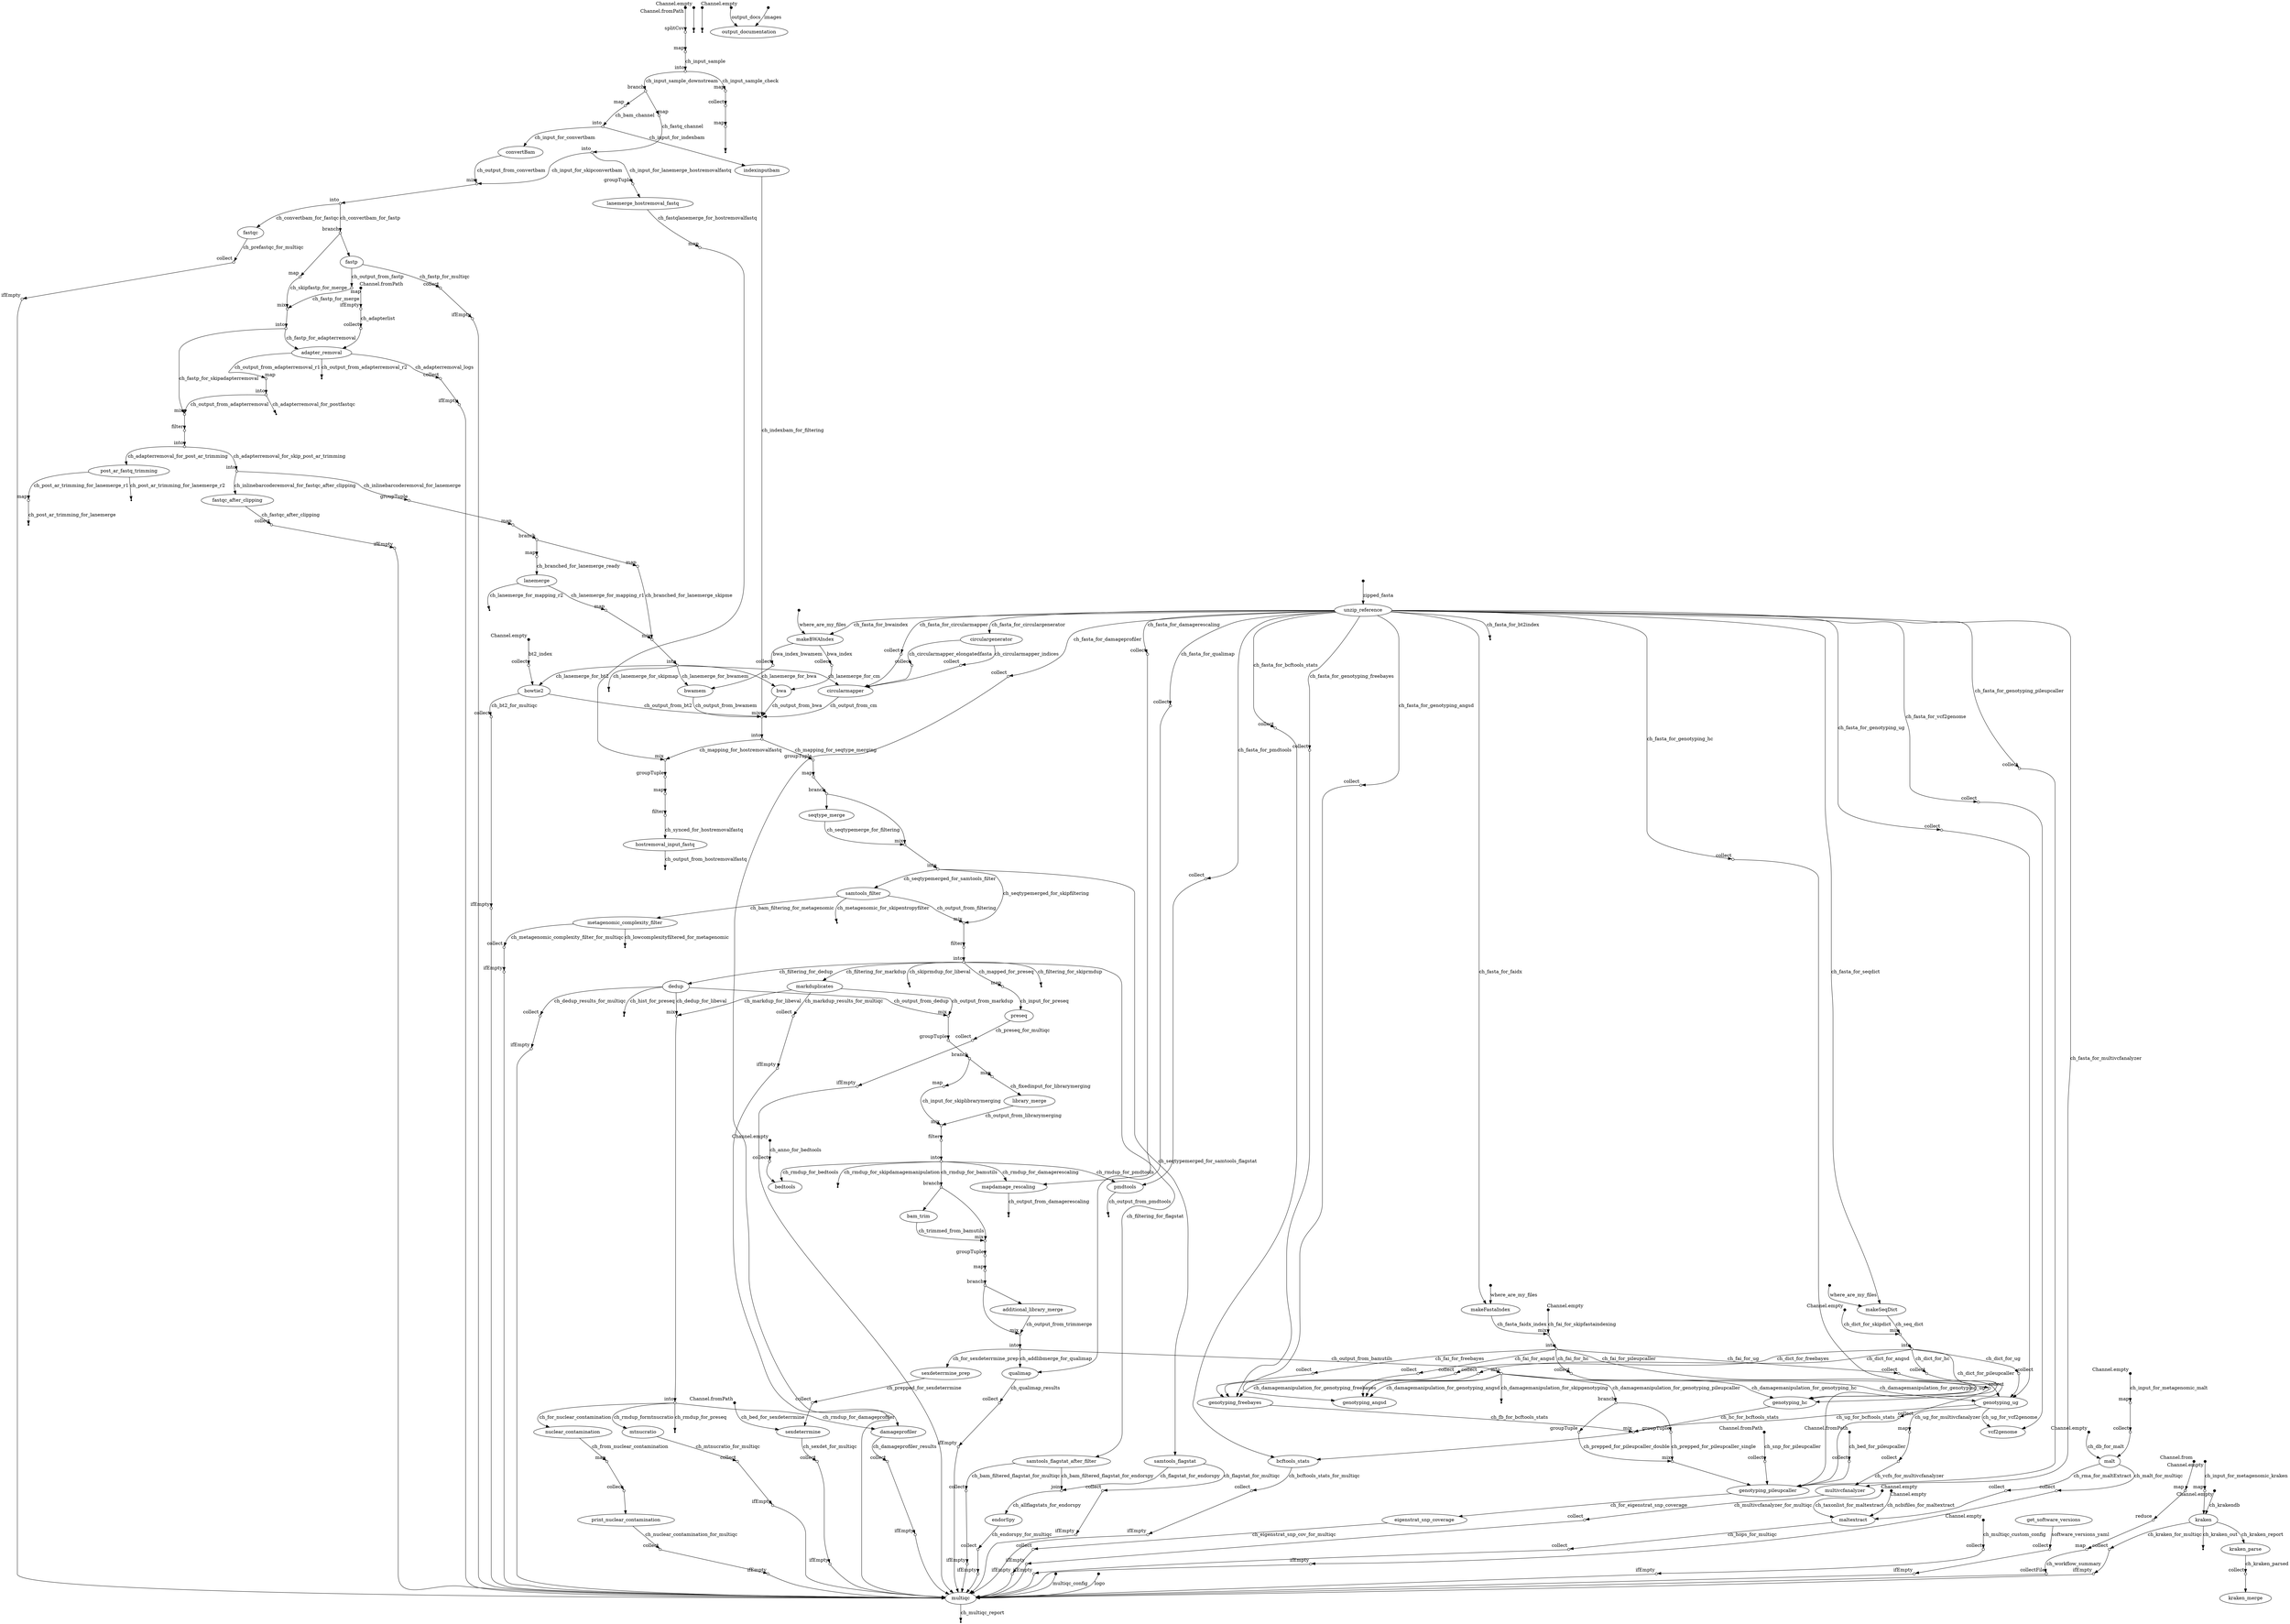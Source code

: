 digraph "pipeline_dag_20211125_200731" {
p0 [shape=point,label="",fixedsize=true,width=0.1,xlabel="Channel.empty"];
p141 [shape=circle,label="",fixedsize=true,width=0.1,xlabel="collect"];
p0 -> p141 [label="ch_anno_for_bedtools"];

p1 [shape=point,label="",fixedsize=true,width=0.1];
p2 [label="unzip_reference"];
p1 -> p2 [label="zipped_fasta"];

p2 [label="unzip_reference"];
p35 [label="makeBWAIndex"];
p2 -> p35 [label="ch_fasta_for_bwaindex"];

p2 [label="unzip_reference"];
p3 [shape=point];
p2 -> p3 [label="ch_fasta_for_bt2index"];

p2 [label="unzip_reference"];
p39 [label="makeFastaIndex"];
p2 -> p39 [label="ch_fasta_for_faidx"];

p2 [label="unzip_reference"];
p44 [label="makeSeqDict"];
p2 -> p44 [label="ch_fasta_for_seqdict"];

p2 [label="unzip_reference"];
p90 [label="circulargenerator"];
p2 -> p90 [label="ch_fasta_for_circulargenerator"];

p2 [label="unzip_reference"];
p92 [shape=circle,label="",fixedsize=true,width=0.1,xlabel="collect"];
p2 -> p92 [label="ch_fasta_for_circularmapper"];

p2 [label="unzip_reference"];
p143 [shape=circle,label="",fixedsize=true,width=0.1,xlabel="collect"];
p2 -> p143 [label="ch_fasta_for_damageprofiler"];

p2 [label="unzip_reference"];
p160 [shape=circle,label="",fixedsize=true,width=0.1,xlabel="collect"];
p2 -> p160 [label="ch_fasta_for_qualimap"];

p2 [label="unzip_reference"];
p148 [shape=circle,label="",fixedsize=true,width=0.1,xlabel="collect"];
p2 -> p148 [label="ch_fasta_for_pmdtools"];

p2 [label="unzip_reference"];
p164 [shape=circle,label="",fixedsize=true,width=0.1,xlabel="collect"];
p2 -> p164 [label="ch_fasta_for_genotyping_ug"];

p2 [label="unzip_reference"];
p168 [shape=circle,label="",fixedsize=true,width=0.1,xlabel="collect"];
p2 -> p168 [label="ch_fasta_for_genotyping_hc"];

p2 [label="unzip_reference"];
p172 [shape=circle,label="",fixedsize=true,width=0.1,xlabel="collect"];
p2 -> p172 [label="ch_fasta_for_genotyping_freebayes"];

p2 [label="unzip_reference"];
p180 [shape=circle,label="",fixedsize=true,width=0.1,xlabel="collect"];
p2 -> p180 [label="ch_fasta_for_genotyping_pileupcaller"];

p2 [label="unzip_reference"];
p194 [shape=circle,label="",fixedsize=true,width=0.1,xlabel="collect"];
p2 -> p194 [label="ch_fasta_for_vcf2genome"];

p2 [label="unzip_reference"];
p198 [label="multivcfanalyzer"];
p2 -> p198 [label="ch_fasta_for_multivcfanalyzer"];

p2 [label="unzip_reference"];
p187 [shape=circle,label="",fixedsize=true,width=0.1,xlabel="collect"];
p2 -> p187 [label="ch_fasta_for_genotyping_angsd"];

p2 [label="unzip_reference"];
p145 [shape=circle,label="",fixedsize=true,width=0.1,xlabel="collect"];
p2 -> p145 [label="ch_fasta_for_damagerescaling"];

p2 [label="unzip_reference"];
p192 [shape=circle,label="",fixedsize=true,width=0.1,xlabel="collect"];
p2 -> p192 [label="ch_fasta_for_bcftools_stats"];

p4 [shape=point,label="",fixedsize=true,width=0.1,xlabel="Channel.fromPath"];
p5 [shape=circle,label="",fixedsize=true,width=0.1,xlabel="ifEmpty"];
p4 -> p5;

p5 [shape=circle,label="",fixedsize=true,width=0.1,xlabel="ifEmpty"];
p58 [shape=circle,label="",fixedsize=true,width=0.1,xlabel="collect"];
p5 -> p58 [label="ch_adapterlist"];

p6 [shape=point,label="",fixedsize=true,width=0.1,xlabel="Channel.fromPath"];
p202 [label="sexdeterrmine"];
p6 -> p202 [label="ch_bed_for_sexdeterrmine"];

p7 [shape=point,label="",fixedsize=true,width=0.1,xlabel="Channel.fromPath"];
p183 [shape=circle,label="",fixedsize=true,width=0.1,xlabel="collect"];
p7 -> p183 [label="ch_bed_for_pileupcaller"];

p8 [shape=point,label="",fixedsize=true,width=0.1,xlabel="Channel.fromPath"];
p184 [shape=circle,label="",fixedsize=true,width=0.1,xlabel="collect"];
p8 -> p184 [label="ch_snp_for_pileupcaller"];

p9 [shape=point,label="",fixedsize=true,width=0.1,xlabel="Channel.empty"];
p213 [label="malt"];
p9 -> p213 [label="ch_db_for_malt"];

p10 [shape=point,label="",fixedsize=true,width=0.1,xlabel="Channel.empty"];
p215 [label="maltextract"];
p10 -> p215 [label="ch_taxonlist_for_maltextract"];

p11 [shape=point,label="",fixedsize=true,width=0.1,xlabel="Channel.empty"];
p215 [label="maltextract"];
p11 -> p215 [label="ch_ncbifiles_for_maltextract"];

p12 [shape=point,label="",fixedsize=true,width=0.1,xlabel="Channel.empty"];
p227 [shape=circle,label="",fixedsize=true,width=0.1,xlabel="collect"];
p12 -> p227 [label="ch_multiqc_custom_config"];

p13 [shape=point,label="",fixedsize=true,width=0.1,xlabel="Channel.empty"];
p14 [shape=point];
p13 -> p14;

p15 [shape=point,label="",fixedsize=true,width=0.1,xlabel="Channel.fromPath"];
p16 [shape=circle,label="",fixedsize=true,width=0.1,xlabel="splitCsv"];
p15 -> p16;

p16 [shape=circle,label="",fixedsize=true,width=0.1,xlabel="splitCsv"];
p17 [shape=circle,label="",fixedsize=true,width=0.1,xlabel="map"];
p16 -> p17;

p17 [shape=circle,label="",fixedsize=true,width=0.1,xlabel="map"];
p18 [shape=circle,label="",fixedsize=true,width=0.1,xlabel="into"];
p17 -> p18 [label="ch_input_sample"];

p18 [shape=circle,label="",fixedsize=true,width=0.1,xlabel="into"];
p23 [shape=circle,label="",fixedsize=true,width=0.1,xlabel="branch"];
p18 -> p23 [label="ch_input_sample_downstream"];

p18 [shape=circle,label="",fixedsize=true,width=0.1,xlabel="into"];
p19 [shape=circle,label="",fixedsize=true,width=0.1,xlabel="map"];
p18 -> p19 [label="ch_input_sample_check"];

p19 [shape=circle,label="",fixedsize=true,width=0.1,xlabel="map"];
p20 [shape=circle,label="",fixedsize=true,width=0.1,xlabel="collect"];
p19 -> p20;

p20 [shape=circle,label="",fixedsize=true,width=0.1,xlabel="collect"];
p21 [shape=circle,label="",fixedsize=true,width=0.1,xlabel="map"];
p20 -> p21;

p21 [shape=circle,label="",fixedsize=true,width=0.1,xlabel="map"];
p22 [shape=point];
p21 -> p22;

p23 [shape=circle,label="",fixedsize=true,width=0.1,xlabel="branch"];
p25 [shape=circle,label="",fixedsize=true,width=0.1,xlabel="map"];
p23 -> p25;

p23 [shape=circle,label="",fixedsize=true,width=0.1,xlabel="branch"];
p24 [shape=circle,label="",fixedsize=true,width=0.1,xlabel="map"];
p23 -> p24;

p24 [shape=circle,label="",fixedsize=true,width=0.1,xlabel="map"];
p29 [shape=circle,label="",fixedsize=true,width=0.1,xlabel="into"];
p24 -> p29 [label="ch_fastq_channel"];

p25 [shape=circle,label="",fixedsize=true,width=0.1,xlabel="map"];
p28 [shape=circle,label="",fixedsize=true,width=0.1,xlabel="into"];
p25 -> p28 [label="ch_bam_channel"];

p26 [shape=point,label="",fixedsize=true,width=0.1,xlabel="Channel.empty"];
p27 [shape=point];
p26 -> p27;

p28 [shape=circle,label="",fixedsize=true,width=0.1,xlabel="into"];
p47 [label="convertBam"];
p28 -> p47 [label="ch_input_for_convertbam"];

p28 [shape=circle,label="",fixedsize=true,width=0.1,xlabel="into"];
p48 [label="indexinputbam"];
p28 -> p48 [label="ch_input_for_indexbam"];

p29 [shape=circle,label="",fixedsize=true,width=0.1,xlabel="into"];
p49 [shape=circle,label="",fixedsize=true,width=0.1,xlabel="mix"];
p29 -> p49 [label="ch_input_for_skipconvertbam"];

p29 [shape=circle,label="",fixedsize=true,width=0.1,xlabel="into"];
p83 [shape=circle,label="",fixedsize=true,width=0.1,xlabel="groupTuple"];
p29 -> p83 [label="ch_input_for_lanemerge_hostremovalfastq"];

p30 [shape=point,label="",fixedsize=true,width=0.1,xlabel="Channel.from"];
p31 [shape=circle,label="",fixedsize=true,width=0.1,xlabel="map"];
p30 -> p31;

p31 [shape=circle,label="",fixedsize=true,width=0.1,xlabel="map"];
p32 [shape=circle,label="",fixedsize=true,width=0.1,xlabel="reduce"];
p31 -> p32;

p32 [shape=circle,label="",fixedsize=true,width=0.1,xlabel="reduce"];
p33 [shape=circle,label="",fixedsize=true,width=0.1,xlabel="map"];
p32 -> p33;

p33 [shape=circle,label="",fixedsize=true,width=0.1,xlabel="map"];
p277 [shape=circle,label="",fixedsize=true,width=0.1,xlabel="collectFile"];
p33 -> p277 [label="ch_workflow_summary"];

p34 [shape=point,label="",fixedsize=true,width=0.1];
p35 [label="makeBWAIndex"];
p34 -> p35 [label="where_are_my_files"];

p35 [label="makeBWAIndex"];
p86 [shape=circle,label="",fixedsize=true,width=0.1,xlabel="collect"];
p35 -> p86 [label="bwa_index"];

p35 [label="makeBWAIndex"];
p88 [shape=circle,label="",fixedsize=true,width=0.1,xlabel="collect"];
p35 -> p88 [label="bwa_index_bwamem"];

p36 [shape=point,label="",fixedsize=true,width=0.1,xlabel="Channel.empty"];
p95 [shape=circle,label="",fixedsize=true,width=0.1,xlabel="collect"];
p36 -> p95 [label="bt2_index"];

p37 [shape=point,label="",fixedsize=true,width=0.1,xlabel="Channel.empty"];
p40 [shape=circle,label="",fixedsize=true,width=0.1,xlabel="mix"];
p37 -> p40 [label="ch_fai_for_skipfastaindexing"];

p38 [shape=point,label="",fixedsize=true,width=0.1];
p39 [label="makeFastaIndex"];
p38 -> p39 [label="where_are_my_files"];

p39 [label="makeFastaIndex"];
p40 [shape=circle,label="",fixedsize=true,width=0.1,xlabel="mix"];
p39 -> p40 [label="ch_fasta_faidx_index"];

p40 [shape=circle,label="",fixedsize=true,width=0.1,xlabel="mix"];
p41 [shape=circle,label="",fixedsize=true,width=0.1,xlabel="into"];
p40 -> p41;

p41 [shape=circle,label="",fixedsize=true,width=0.1,xlabel="into"];
p181 [shape=circle,label="",fixedsize=true,width=0.1,xlabel="collect"];
p41 -> p181 [label="ch_fai_for_pileupcaller"];

p41 [shape=circle,label="",fixedsize=true,width=0.1,xlabel="into"];
p173 [shape=circle,label="",fixedsize=true,width=0.1,xlabel="collect"];
p41 -> p173 [label="ch_fai_for_freebayes"];

p41 [shape=circle,label="",fixedsize=true,width=0.1,xlabel="into"];
p165 [shape=circle,label="",fixedsize=true,width=0.1,xlabel="collect"];
p41 -> p165 [label="ch_fai_for_ug"];

p41 [shape=circle,label="",fixedsize=true,width=0.1,xlabel="into"];
p188 [shape=circle,label="",fixedsize=true,width=0.1,xlabel="collect"];
p41 -> p188 [label="ch_fai_for_angsd"];

p41 [shape=circle,label="",fixedsize=true,width=0.1,xlabel="into"];
p169 [shape=circle,label="",fixedsize=true,width=0.1,xlabel="collect"];
p41 -> p169 [label="ch_fai_for_hc"];

p42 [shape=point,label="",fixedsize=true,width=0.1,xlabel="Channel.empty"];
p45 [shape=circle,label="",fixedsize=true,width=0.1,xlabel="mix"];
p42 -> p45 [label="ch_dict_for_skipdict"];

p43 [shape=point,label="",fixedsize=true,width=0.1];
p44 [label="makeSeqDict"];
p43 -> p44 [label="where_are_my_files"];

p44 [label="makeSeqDict"];
p45 [shape=circle,label="",fixedsize=true,width=0.1,xlabel="mix"];
p44 -> p45 [label="ch_seq_dict"];

p45 [shape=circle,label="",fixedsize=true,width=0.1,xlabel="mix"];
p46 [shape=circle,label="",fixedsize=true,width=0.1,xlabel="into"];
p45 -> p46;

p46 [shape=circle,label="",fixedsize=true,width=0.1,xlabel="into"];
p170 [shape=circle,label="",fixedsize=true,width=0.1,xlabel="collect"];
p46 -> p170 [label="ch_dict_for_hc"];

p46 [shape=circle,label="",fixedsize=true,width=0.1,xlabel="into"];
p174 [shape=circle,label="",fixedsize=true,width=0.1,xlabel="collect"];
p46 -> p174 [label="ch_dict_for_freebayes"];

p46 [shape=circle,label="",fixedsize=true,width=0.1,xlabel="into"];
p189 [shape=circle,label="",fixedsize=true,width=0.1,xlabel="collect"];
p46 -> p189 [label="ch_dict_for_angsd"];

p46 [shape=circle,label="",fixedsize=true,width=0.1,xlabel="into"];
p182 [shape=circle,label="",fixedsize=true,width=0.1,xlabel="collect"];
p46 -> p182 [label="ch_dict_for_pileupcaller"];

p46 [shape=circle,label="",fixedsize=true,width=0.1,xlabel="into"];
p166 [shape=circle,label="",fixedsize=true,width=0.1,xlabel="collect"];
p46 -> p166 [label="ch_dict_for_ug"];

p47 [label="convertBam"];
p49 [shape=circle,label="",fixedsize=true,width=0.1,xlabel="mix"];
p47 -> p49 [label="ch_output_from_convertbam"];

p48 [label="indexinputbam"];
p97 [shape=circle,label="",fixedsize=true,width=0.1,xlabel="mix"];
p48 -> p97 [label="ch_indexbam_for_filtering"];

p49 [shape=circle,label="",fixedsize=true,width=0.1,xlabel="mix"];
p50 [shape=circle,label="",fixedsize=true,width=0.1,xlabel="into"];
p49 -> p50;

p50 [shape=circle,label="",fixedsize=true,width=0.1,xlabel="into"];
p51 [label="fastqc"];
p50 -> p51 [label="ch_convertbam_for_fastqc"];

p50 [shape=circle,label="",fixedsize=true,width=0.1,xlabel="into"];
p52 [shape=circle,label="",fixedsize=true,width=0.1,xlabel="branch"];
p50 -> p52 [label="ch_convertbam_for_fastp"];

p51 [label="fastqc"];
p231 [shape=circle,label="",fixedsize=true,width=0.1,xlabel="collect"];
p51 -> p231 [label="ch_prefastqc_for_multiqc"];

p52 [shape=circle,label="",fixedsize=true,width=0.1,xlabel="branch"];
p53 [label="fastp"];
p52 -> p53;

p52 [shape=circle,label="",fixedsize=true,width=0.1,xlabel="branch"];
p54 [shape=circle,label="",fixedsize=true,width=0.1,xlabel="map"];
p52 -> p54;

p53 [label="fastp"];
p55 [shape=circle,label="",fixedsize=true,width=0.1,xlabel="map"];
p53 -> p55 [label="ch_output_from_fastp"];

p53 [label="fastp"];
p253 [shape=circle,label="",fixedsize=true,width=0.1,xlabel="collect"];
p53 -> p253 [label="ch_fastp_for_multiqc"];

p54 [shape=circle,label="",fixedsize=true,width=0.1,xlabel="map"];
p56 [shape=circle,label="",fixedsize=true,width=0.1,xlabel="mix"];
p54 -> p56 [label="ch_skipfastp_for_merge"];

p55 [shape=circle,label="",fixedsize=true,width=0.1,xlabel="map"];
p56 [shape=circle,label="",fixedsize=true,width=0.1,xlabel="mix"];
p55 -> p56 [label="ch_fastp_for_merge"];

p56 [shape=circle,label="",fixedsize=true,width=0.1,xlabel="mix"];
p57 [shape=circle,label="",fixedsize=true,width=0.1,xlabel="into"];
p56 -> p57;

p57 [shape=circle,label="",fixedsize=true,width=0.1,xlabel="into"];
p59 [label="adapter_removal"];
p57 -> p59 [label="ch_fastp_for_adapterremoval"];

p57 [shape=circle,label="",fixedsize=true,width=0.1,xlabel="into"];
p64 [shape=circle,label="",fixedsize=true,width=0.1,xlabel="mix"];
p57 -> p64 [label="ch_fastp_for_skipadapterremoval"];

p58 [shape=circle,label="",fixedsize=true,width=0.1,xlabel="collect"];
p59 [label="adapter_removal"];
p58 -> p59;

p59 [label="adapter_removal"];
p61 [shape=circle,label="",fixedsize=true,width=0.1,xlabel="map"];
p59 -> p61 [label="ch_output_from_adapterremoval_r1"];

p59 [label="adapter_removal"];
p60 [shape=point];
p59 -> p60 [label="ch_output_from_adapterremoval_r2"];

p59 [label="adapter_removal"];
p235 [shape=circle,label="",fixedsize=true,width=0.1,xlabel="collect"];
p59 -> p235 [label="ch_adapterremoval_logs"];

p61 [shape=circle,label="",fixedsize=true,width=0.1,xlabel="map"];
p62 [shape=circle,label="",fixedsize=true,width=0.1,xlabel="into"];
p61 -> p62;

p62 [shape=circle,label="",fixedsize=true,width=0.1,xlabel="into"];
p63 [shape=point];
p62 -> p63 [label="ch_adapterremoval_for_postfastqc"];

p62 [shape=circle,label="",fixedsize=true,width=0.1,xlabel="into"];
p64 [shape=circle,label="",fixedsize=true,width=0.1,xlabel="mix"];
p62 -> p64 [label="ch_output_from_adapterremoval"];

p64 [shape=circle,label="",fixedsize=true,width=0.1,xlabel="mix"];
p65 [shape=circle,label="",fixedsize=true,width=0.1,xlabel="filter"];
p64 -> p65;

p65 [shape=circle,label="",fixedsize=true,width=0.1,xlabel="filter"];
p66 [shape=circle,label="",fixedsize=true,width=0.1,xlabel="into"];
p65 -> p66;

p66 [shape=circle,label="",fixedsize=true,width=0.1,xlabel="into"];
p71 [shape=circle,label="",fixedsize=true,width=0.1,xlabel="into"];
p66 -> p71 [label="ch_adapterremoval_for_skip_post_ar_trimming"];

p66 [shape=circle,label="",fixedsize=true,width=0.1,xlabel="into"];
p67 [label="post_ar_fastq_trimming"];
p66 -> p67 [label="ch_adapterremoval_for_post_ar_trimming"];

p67 [label="post_ar_fastq_trimming"];
p69 [shape=circle,label="",fixedsize=true,width=0.1,xlabel="map"];
p67 -> p69 [label="ch_post_ar_trimming_for_lanemerge_r1"];

p67 [label="post_ar_fastq_trimming"];
p68 [shape=point];
p67 -> p68 [label="ch_post_ar_trimming_for_lanemerge_r2"];

p69 [shape=circle,label="",fixedsize=true,width=0.1,xlabel="map"];
p70 [shape=point];
p69 -> p70 [label="ch_post_ar_trimming_for_lanemerge"];

p71 [shape=circle,label="",fixedsize=true,width=0.1,xlabel="into"];
p72 [shape=circle,label="",fixedsize=true,width=0.1,xlabel="groupTuple"];
p71 -> p72 [label="ch_inlinebarcoderemoval_for_lanemerge"];

p71 [shape=circle,label="",fixedsize=true,width=0.1,xlabel="into"];
p85 [label="fastqc_after_clipping"];
p71 -> p85 [label="ch_inlinebarcoderemoval_for_fastqc_after_clipping"];

p72 [shape=circle,label="",fixedsize=true,width=0.1,xlabel="groupTuple"];
p73 [shape=circle,label="",fixedsize=true,width=0.1,xlabel="map"];
p72 -> p73;

p73 [shape=circle,label="",fixedsize=true,width=0.1,xlabel="map"];
p74 [shape=circle,label="",fixedsize=true,width=0.1,xlabel="branch"];
p73 -> p74;

p74 [shape=circle,label="",fixedsize=true,width=0.1,xlabel="branch"];
p76 [shape=circle,label="",fixedsize=true,width=0.1,xlabel="map"];
p74 -> p76;

p74 [shape=circle,label="",fixedsize=true,width=0.1,xlabel="branch"];
p75 [shape=circle,label="",fixedsize=true,width=0.1,xlabel="map"];
p74 -> p75;

p75 [shape=circle,label="",fixedsize=true,width=0.1,xlabel="map"];
p80 [shape=circle,label="",fixedsize=true,width=0.1,xlabel="mix"];
p75 -> p80 [label="ch_branched_for_lanemerge_skipme"];

p76 [shape=circle,label="",fixedsize=true,width=0.1,xlabel="map"];
p77 [label="lanemerge"];
p76 -> p77 [label="ch_branched_for_lanemerge_ready"];

p77 [label="lanemerge"];
p79 [shape=circle,label="",fixedsize=true,width=0.1,xlabel="map"];
p77 -> p79 [label="ch_lanemerge_for_mapping_r1"];

p77 [label="lanemerge"];
p78 [shape=point];
p77 -> p78 [label="ch_lanemerge_for_mapping_r2"];

p79 [shape=circle,label="",fixedsize=true,width=0.1,xlabel="map"];
p80 [shape=circle,label="",fixedsize=true,width=0.1,xlabel="mix"];
p79 -> p80;

p80 [shape=circle,label="",fixedsize=true,width=0.1,xlabel="mix"];
p81 [shape=circle,label="",fixedsize=true,width=0.1,xlabel="into"];
p80 -> p81;

p81 [shape=circle,label="",fixedsize=true,width=0.1,xlabel="into"];
p82 [shape=point];
p81 -> p82 [label="ch_lanemerge_for_skipmap"];

p81 [shape=circle,label="",fixedsize=true,width=0.1,xlabel="into"];
p87 [label="bwa"];
p81 -> p87 [label="ch_lanemerge_for_bwa"];

p81 [shape=circle,label="",fixedsize=true,width=0.1,xlabel="into"];
p94 [label="circularmapper"];
p81 -> p94 [label="ch_lanemerge_for_cm"];

p81 [shape=circle,label="",fixedsize=true,width=0.1,xlabel="into"];
p96 [label="bowtie2"];
p81 -> p96 [label="ch_lanemerge_for_bt2"];

p81 [shape=circle,label="",fixedsize=true,width=0.1,xlabel="into"];
p89 [label="bwamem"];
p81 -> p89 [label="ch_lanemerge_for_bwamem"];

p83 [shape=circle,label="",fixedsize=true,width=0.1,xlabel="groupTuple"];
p84 [label="lanemerge_hostremoval_fastq"];
p83 -> p84;

p84 [label="lanemerge_hostremoval_fastq"];
p99 [shape=circle,label="",fixedsize=true,width=0.1,xlabel="map"];
p84 -> p99 [label="ch_fastqlanemerge_for_hostremovalfastq"];

p85 [label="fastqc_after_clipping"];
p233 [shape=circle,label="",fixedsize=true,width=0.1,xlabel="collect"];
p85 -> p233 [label="ch_fastqc_after_clipping"];

p86 [shape=circle,label="",fixedsize=true,width=0.1,xlabel="collect"];
p87 [label="bwa"];
p86 -> p87;

p87 [label="bwa"];
p97 [shape=circle,label="",fixedsize=true,width=0.1,xlabel="mix"];
p87 -> p97 [label="ch_output_from_bwa"];

p88 [shape=circle,label="",fixedsize=true,width=0.1,xlabel="collect"];
p89 [label="bwamem"];
p88 -> p89;

p89 [label="bwamem"];
p97 [shape=circle,label="",fixedsize=true,width=0.1,xlabel="mix"];
p89 -> p97 [label="ch_output_from_bwamem"];

p90 [label="circulargenerator"];
p91 [shape=circle,label="",fixedsize=true,width=0.1,xlabel="collect"];
p90 -> p91 [label="ch_circularmapper_indices"];

p90 [label="circulargenerator"];
p93 [shape=circle,label="",fixedsize=true,width=0.1,xlabel="collect"];
p90 -> p93 [label="ch_circularmapper_elongatedfasta"];

p91 [shape=circle,label="",fixedsize=true,width=0.1,xlabel="collect"];
p94 [label="circularmapper"];
p91 -> p94;

p92 [shape=circle,label="",fixedsize=true,width=0.1,xlabel="collect"];
p94 [label="circularmapper"];
p92 -> p94;

p93 [shape=circle,label="",fixedsize=true,width=0.1,xlabel="collect"];
p94 [label="circularmapper"];
p93 -> p94;

p94 [label="circularmapper"];
p97 [shape=circle,label="",fixedsize=true,width=0.1,xlabel="mix"];
p94 -> p97 [label="ch_output_from_cm"];

p95 [shape=circle,label="",fixedsize=true,width=0.1,xlabel="collect"];
p96 [label="bowtie2"];
p95 -> p96;

p96 [label="bowtie2"];
p97 [shape=circle,label="",fixedsize=true,width=0.1,xlabel="mix"];
p96 -> p97 [label="ch_output_from_bt2"];

p96 [label="bowtie2"];
p237 [shape=circle,label="",fixedsize=true,width=0.1,xlabel="collect"];
p96 -> p237 [label="ch_bt2_for_multiqc"];

p97 [shape=circle,label="",fixedsize=true,width=0.1,xlabel="mix"];
p98 [shape=circle,label="",fixedsize=true,width=0.1,xlabel="into"];
p97 -> p98;

p98 [shape=circle,label="",fixedsize=true,width=0.1,xlabel="into"];
p100 [shape=circle,label="",fixedsize=true,width=0.1,xlabel="mix"];
p98 -> p100 [label="ch_mapping_for_hostremovalfastq"];

p98 [shape=circle,label="",fixedsize=true,width=0.1,xlabel="into"];
p106 [shape=circle,label="",fixedsize=true,width=0.1,xlabel="groupTuple"];
p98 -> p106 [label="ch_mapping_for_seqtype_merging"];

p99 [shape=circle,label="",fixedsize=true,width=0.1,xlabel="map"];
p100 [shape=circle,label="",fixedsize=true,width=0.1,xlabel="mix"];
p99 -> p100;

p100 [shape=circle,label="",fixedsize=true,width=0.1,xlabel="mix"];
p101 [shape=circle,label="",fixedsize=true,width=0.1,xlabel="groupTuple"];
p100 -> p101;

p101 [shape=circle,label="",fixedsize=true,width=0.1,xlabel="groupTuple"];
p102 [shape=circle,label="",fixedsize=true,width=0.1,xlabel="map"];
p101 -> p102;

p102 [shape=circle,label="",fixedsize=true,width=0.1,xlabel="map"];
p103 [shape=circle,label="",fixedsize=true,width=0.1,xlabel="filter"];
p102 -> p103;

p103 [shape=circle,label="",fixedsize=true,width=0.1,xlabel="filter"];
p104 [label="hostremoval_input_fastq"];
p103 -> p104 [label="ch_synced_for_hostremovalfastq"];

p104 [label="hostremoval_input_fastq"];
p105 [shape=point];
p104 -> p105 [label="ch_output_from_hostremovalfastq"];

p106 [shape=circle,label="",fixedsize=true,width=0.1,xlabel="groupTuple"];
p107 [shape=circle,label="",fixedsize=true,width=0.1,xlabel="map"];
p106 -> p107;

p107 [shape=circle,label="",fixedsize=true,width=0.1,xlabel="map"];
p108 [shape=circle,label="",fixedsize=true,width=0.1,xlabel="branch"];
p107 -> p108;

p108 [shape=circle,label="",fixedsize=true,width=0.1,xlabel="branch"];
p110 [shape=circle,label="",fixedsize=true,width=0.1,xlabel="mix"];
p108 -> p110;

p108 [shape=circle,label="",fixedsize=true,width=0.1,xlabel="branch"];
p109 [label="seqtype_merge"];
p108 -> p109;

p109 [label="seqtype_merge"];
p110 [shape=circle,label="",fixedsize=true,width=0.1,xlabel="mix"];
p109 -> p110 [label="ch_seqtypemerge_for_filtering"];

p110 [shape=circle,label="",fixedsize=true,width=0.1,xlabel="mix"];
p111 [shape=circle,label="",fixedsize=true,width=0.1,xlabel="into"];
p110 -> p111;

p111 [shape=circle,label="",fixedsize=true,width=0.1,xlabel="into"];
p113 [label="samtools_filter"];
p111 -> p113 [label="ch_seqtypemerged_for_samtools_filter"];

p111 [shape=circle,label="",fixedsize=true,width=0.1,xlabel="into"];
p115 [shape=circle,label="",fixedsize=true,width=0.1,xlabel="mix"];
p111 -> p115 [label="ch_seqtypemerged_for_skipfiltering"];

p111 [shape=circle,label="",fixedsize=true,width=0.1,xlabel="into"];
p112 [label="samtools_flagstat"];
p111 -> p112 [label="ch_seqtypemerged_for_samtools_flagstat"];

p112 [label="samtools_flagstat"];
p239 [shape=circle,label="",fixedsize=true,width=0.1,xlabel="collect"];
p112 -> p239 [label="ch_flagstat_for_multiqc"];

p112 [label="samtools_flagstat"];
p121 [shape=circle,label="",fixedsize=true,width=0.1,xlabel="join"];
p112 -> p121 [label="ch_flagstat_for_endorspy"];

p113 [label="samtools_filter"];
p115 [shape=circle,label="",fixedsize=true,width=0.1,xlabel="mix"];
p113 -> p115 [label="ch_output_from_filtering"];

p113 [label="samtools_filter"];
p207 [label="metagenomic_complexity_filter"];
p113 -> p207 [label="ch_bam_filtering_for_metagenomic"];

p113 [label="samtools_filter"];
p114 [shape=point];
p113 -> p114 [label="ch_metagenomic_for_skipentropyfilter"];

p115 [shape=circle,label="",fixedsize=true,width=0.1,xlabel="mix"];
p116 [shape=circle,label="",fixedsize=true,width=0.1,xlabel="filter"];
p115 -> p116;

p116 [shape=circle,label="",fixedsize=true,width=0.1,xlabel="filter"];
p117 [shape=circle,label="",fixedsize=true,width=0.1,xlabel="into"];
p116 -> p117;

p117 [shape=circle,label="",fixedsize=true,width=0.1,xlabel="into"];
p123 [label="dedup"];
p117 -> p123 [label="ch_filtering_for_dedup"];

p117 [shape=circle,label="",fixedsize=true,width=0.1,xlabel="into"];
p120 [label="samtools_flagstat_after_filter"];
p117 -> p120 [label="ch_filtering_for_flagstat"];

p117 [shape=circle,label="",fixedsize=true,width=0.1,xlabel="into"];
p119 [shape=point];
p117 -> p119 [label="ch_filtering_for_skiprmdup"];

p117 [shape=circle,label="",fixedsize=true,width=0.1,xlabel="into"];
p125 [label="markduplicates"];
p117 -> p125 [label="ch_filtering_for_markdup"];

p117 [shape=circle,label="",fixedsize=true,width=0.1,xlabel="into"];
p139 [shape=circle,label="",fixedsize=true,width=0.1,xlabel="map"];
p117 -> p139 [label="ch_mapped_for_preseq"];

p117 [shape=circle,label="",fixedsize=true,width=0.1,xlabel="into"];
p118 [shape=point];
p117 -> p118 [label="ch_skiprmdup_for_libeval"];

p120 [label="samtools_flagstat_after_filter"];
p241 [shape=circle,label="",fixedsize=true,width=0.1,xlabel="collect"];
p120 -> p241 [label="ch_bam_filtered_flagstat_for_multiqc"];

p120 [label="samtools_flagstat_after_filter"];
p121 [shape=circle,label="",fixedsize=true,width=0.1,xlabel="join"];
p120 -> p121 [label="ch_bam_filtered_flagstat_for_endorspy"];

p121 [shape=circle,label="",fixedsize=true,width=0.1,xlabel="join"];
p122 [label="endorSpy"];
p121 -> p122 [label="ch_allflagstats_for_endorspy"];

p122 [label="endorSpy"];
p259 [shape=circle,label="",fixedsize=true,width=0.1,xlabel="collect"];
p122 -> p259 [label="ch_endorspy_for_multiqc"];

p123 [label="dedup"];
p124 [shape=point];
p123 -> p124 [label="ch_hist_for_preseq"];

p123 [label="dedup"];
p251 [shape=circle,label="",fixedsize=true,width=0.1,xlabel="collect"];
p123 -> p251 [label="ch_dedup_results_for_multiqc"];

p123 [label="dedup"];
p129 [shape=circle,label="",fixedsize=true,width=0.1,xlabel="mix"];
p123 -> p129 [label="ch_output_from_dedup"];

p123 [label="dedup"];
p126 [shape=circle,label="",fixedsize=true,width=0.1,xlabel="mix"];
p123 -> p126 [label="ch_dedup_for_libeval"];

p125 [label="markduplicates"];
p249 [shape=circle,label="",fixedsize=true,width=0.1,xlabel="collect"];
p125 -> p249 [label="ch_markdup_results_for_multiqc"];

p125 [label="markduplicates"];
p129 [shape=circle,label="",fixedsize=true,width=0.1,xlabel="mix"];
p125 -> p129 [label="ch_output_from_markdup"];

p125 [label="markduplicates"];
p126 [shape=circle,label="",fixedsize=true,width=0.1,xlabel="mix"];
p125 -> p126 [label="ch_markdup_for_libeval"];

p126 [shape=circle,label="",fixedsize=true,width=0.1,xlabel="mix"];
p127 [shape=circle,label="",fixedsize=true,width=0.1,xlabel="into"];
p126 -> p127;

p127 [shape=circle,label="",fixedsize=true,width=0.1,xlabel="into"];
p199 [label="mtnucratio"];
p127 -> p199 [label="ch_rmdup_formtnucratio"];

p127 [shape=circle,label="",fixedsize=true,width=0.1,xlabel="into"];
p128 [shape=point];
p127 -> p128 [label="ch_rmdup_for_preseq"];

p127 [shape=circle,label="",fixedsize=true,width=0.1,xlabel="into"];
p144 [label="damageprofiler"];
p127 -> p144 [label="ch_rmdup_for_damageprofiler"];

p127 [shape=circle,label="",fixedsize=true,width=0.1,xlabel="into"];
p203 [label="nuclear_contamination"];
p127 -> p203 [label="ch_for_nuclear_contamination"];

p129 [shape=circle,label="",fixedsize=true,width=0.1,xlabel="mix"];
p130 [shape=circle,label="",fixedsize=true,width=0.1,xlabel="groupTuple"];
p129 -> p130;

p130 [shape=circle,label="",fixedsize=true,width=0.1,xlabel="groupTuple"];
p131 [shape=circle,label="",fixedsize=true,width=0.1,xlabel="branch"];
p130 -> p131;

p131 [shape=circle,label="",fixedsize=true,width=0.1,xlabel="branch"];
p132 [shape=circle,label="",fixedsize=true,width=0.1,xlabel="map"];
p131 -> p132;

p131 [shape=circle,label="",fixedsize=true,width=0.1,xlabel="branch"];
p133 [shape=circle,label="",fixedsize=true,width=0.1,xlabel="map"];
p131 -> p133;

p132 [shape=circle,label="",fixedsize=true,width=0.1,xlabel="map"];
p135 [shape=circle,label="",fixedsize=true,width=0.1,xlabel="mix"];
p132 -> p135 [label="ch_input_for_skiplibrarymerging"];

p133 [shape=circle,label="",fixedsize=true,width=0.1,xlabel="map"];
p134 [label="library_merge"];
p133 -> p134 [label="ch_fixedinput_for_librarymerging"];

p134 [label="library_merge"];
p135 [shape=circle,label="",fixedsize=true,width=0.1,xlabel="mix"];
p134 -> p135 [label="ch_output_from_librarymerging"];

p135 [shape=circle,label="",fixedsize=true,width=0.1,xlabel="mix"];
p136 [shape=circle,label="",fixedsize=true,width=0.1,xlabel="filter"];
p135 -> p136;

p136 [shape=circle,label="",fixedsize=true,width=0.1,xlabel="filter"];
p137 [shape=circle,label="",fixedsize=true,width=0.1,xlabel="into"];
p136 -> p137;

p137 [shape=circle,label="",fixedsize=true,width=0.1,xlabel="into"];
p146 [label="mapdamage_rescaling"];
p137 -> p146 [label="ch_rmdup_for_damagerescaling"];

p137 [shape=circle,label="",fixedsize=true,width=0.1,xlabel="into"];
p138 [shape=point];
p137 -> p138 [label="ch_rmdup_for_skipdamagemanipulation"];

p137 [shape=circle,label="",fixedsize=true,width=0.1,xlabel="into"];
p151 [shape=circle,label="",fixedsize=true,width=0.1,xlabel="branch"];
p137 -> p151 [label="ch_rmdup_for_bamutils"];

p137 [shape=circle,label="",fixedsize=true,width=0.1,xlabel="into"];
p142 [label="bedtools"];
p137 -> p142 [label="ch_rmdup_for_bedtools"];

p137 [shape=circle,label="",fixedsize=true,width=0.1,xlabel="into"];
p149 [label="pmdtools"];
p137 -> p149 [label="ch_rmdup_for_pmdtools"];

p139 [shape=circle,label="",fixedsize=true,width=0.1,xlabel="map"];
p140 [label="preseq"];
p139 -> p140 [label="ch_input_for_preseq"];

p140 [label="preseq"];
p243 [shape=circle,label="",fixedsize=true,width=0.1,xlabel="collect"];
p140 -> p243 [label="ch_preseq_for_multiqc"];

p141 [shape=circle,label="",fixedsize=true,width=0.1,xlabel="collect"];
p142 [label="bedtools"];
p141 -> p142;

p143 [shape=circle,label="",fixedsize=true,width=0.1,xlabel="collect"];
p144 [label="damageprofiler"];
p143 -> p144;

p144 [label="damageprofiler"];
p245 [shape=circle,label="",fixedsize=true,width=0.1,xlabel="collect"];
p144 -> p245 [label="ch_damageprofiler_results"];

p145 [shape=circle,label="",fixedsize=true,width=0.1,xlabel="collect"];
p146 [label="mapdamage_rescaling"];
p145 -> p146;

p146 [label="mapdamage_rescaling"];
p147 [shape=point];
p146 -> p147 [label="ch_output_from_damagerescaling"];

p148 [shape=circle,label="",fixedsize=true,width=0.1,xlabel="collect"];
p149 [label="pmdtools"];
p148 -> p149;

p149 [label="pmdtools"];
p150 [shape=point];
p149 -> p150 [label="ch_output_from_pmdtools"];

p151 [shape=circle,label="",fixedsize=true,width=0.1,xlabel="branch"];
p152 [label="bam_trim"];
p151 -> p152;

p151 [shape=circle,label="",fixedsize=true,width=0.1,xlabel="branch"];
p153 [shape=circle,label="",fixedsize=true,width=0.1,xlabel="mix"];
p151 -> p153;

p152 [label="bam_trim"];
p153 [shape=circle,label="",fixedsize=true,width=0.1,xlabel="mix"];
p152 -> p153 [label="ch_trimmed_from_bamutils"];

p153 [shape=circle,label="",fixedsize=true,width=0.1,xlabel="mix"];
p154 [shape=circle,label="",fixedsize=true,width=0.1,xlabel="groupTuple"];
p153 -> p154;

p154 [shape=circle,label="",fixedsize=true,width=0.1,xlabel="groupTuple"];
p155 [shape=circle,label="",fixedsize=true,width=0.1,xlabel="map"];
p154 -> p155;

p155 [shape=circle,label="",fixedsize=true,width=0.1,xlabel="map"];
p156 [shape=circle,label="",fixedsize=true,width=0.1,xlabel="branch"];
p155 -> p156;

p156 [shape=circle,label="",fixedsize=true,width=0.1,xlabel="branch"];
p157 [label="additional_library_merge"];
p156 -> p157;

p156 [shape=circle,label="",fixedsize=true,width=0.1,xlabel="branch"];
p158 [shape=circle,label="",fixedsize=true,width=0.1,xlabel="mix"];
p156 -> p158;

p157 [label="additional_library_merge"];
p158 [shape=circle,label="",fixedsize=true,width=0.1,xlabel="mix"];
p157 -> p158 [label="ch_output_from_trimmerge"];

p158 [shape=circle,label="",fixedsize=true,width=0.1,xlabel="mix"];
p159 [shape=circle,label="",fixedsize=true,width=0.1,xlabel="into"];
p158 -> p159;

p159 [shape=circle,label="",fixedsize=true,width=0.1,xlabel="into"];
p162 [shape=circle,label="",fixedsize=true,width=0.1,xlabel="into"];
p159 -> p162 [label="ch_output_from_bamutils"];

p159 [shape=circle,label="",fixedsize=true,width=0.1,xlabel="into"];
p200 [label="sexdeterrmine_prep"];
p159 -> p200 [label="ch_for_sexdeterrmine_prep"];

p159 [shape=circle,label="",fixedsize=true,width=0.1,xlabel="into"];
p161 [label="qualimap"];
p159 -> p161 [label="ch_addlibmerge_for_qualimap"];

p160 [shape=circle,label="",fixedsize=true,width=0.1,xlabel="collect"];
p161 [label="qualimap"];
p160 -> p161;

p161 [label="qualimap"];
p247 [shape=circle,label="",fixedsize=true,width=0.1,xlabel="collect"];
p161 -> p247 [label="ch_qualimap_results"];

p162 [shape=circle,label="",fixedsize=true,width=0.1,xlabel="into"];
p171 [label="genotyping_hc"];
p162 -> p171 [label="ch_damagemanipulation_for_genotyping_hc"];

p162 [shape=circle,label="",fixedsize=true,width=0.1,xlabel="into"];
p163 [shape=point];
p162 -> p163 [label="ch_damagemanipulation_for_skipgenotyping"];

p162 [shape=circle,label="",fixedsize=true,width=0.1,xlabel="into"];
p175 [label="genotyping_freebayes"];
p162 -> p175 [label="ch_damagemanipulation_for_genotyping_freebayes"];

p162 [shape=circle,label="",fixedsize=true,width=0.1,xlabel="into"];
p190 [label="genotyping_angsd"];
p162 -> p190 [label="ch_damagemanipulation_for_genotyping_angsd"];

p162 [shape=circle,label="",fixedsize=true,width=0.1,xlabel="into"];
p176 [shape=circle,label="",fixedsize=true,width=0.1,xlabel="branch"];
p162 -> p176 [label="ch_damagemanipulation_for_genotyping_pileupcaller"];

p162 [shape=circle,label="",fixedsize=true,width=0.1,xlabel="into"];
p167 [label="genotyping_ug"];
p162 -> p167 [label="ch_damagemanipulation_for_genotyping_ug"];

p164 [shape=circle,label="",fixedsize=true,width=0.1,xlabel="collect"];
p167 [label="genotyping_ug"];
p164 -> p167;

p165 [shape=circle,label="",fixedsize=true,width=0.1,xlabel="collect"];
p167 [label="genotyping_ug"];
p165 -> p167;

p166 [shape=circle,label="",fixedsize=true,width=0.1,xlabel="collect"];
p167 [label="genotyping_ug"];
p166 -> p167;

p167 [label="genotyping_ug"];
p196 [shape=circle,label="",fixedsize=true,width=0.1,xlabel="map"];
p167 -> p196 [label="ch_ug_for_multivcfanalyzer"];

p167 [label="genotyping_ug"];
p195 [label="vcf2genome"];
p167 -> p195 [label="ch_ug_for_vcf2genome"];

p167 [label="genotyping_ug"];
p191 [shape=circle,label="",fixedsize=true,width=0.1,xlabel="mix"];
p167 -> p191 [label="ch_ug_for_bcftools_stats"];

p168 [shape=circle,label="",fixedsize=true,width=0.1,xlabel="collect"];
p171 [label="genotyping_hc"];
p168 -> p171;

p169 [shape=circle,label="",fixedsize=true,width=0.1,xlabel="collect"];
p171 [label="genotyping_hc"];
p169 -> p171;

p170 [shape=circle,label="",fixedsize=true,width=0.1,xlabel="collect"];
p171 [label="genotyping_hc"];
p170 -> p171;

p171 [label="genotyping_hc"];
p191 [shape=circle,label="",fixedsize=true,width=0.1,xlabel="mix"];
p171 -> p191 [label="ch_hc_for_bcftools_stats"];

p172 [shape=circle,label="",fixedsize=true,width=0.1,xlabel="collect"];
p175 [label="genotyping_freebayes"];
p172 -> p175;

p173 [shape=circle,label="",fixedsize=true,width=0.1,xlabel="collect"];
p175 [label="genotyping_freebayes"];
p173 -> p175;

p174 [shape=circle,label="",fixedsize=true,width=0.1,xlabel="collect"];
p175 [label="genotyping_freebayes"];
p174 -> p175;

p175 [label="genotyping_freebayes"];
p191 [shape=circle,label="",fixedsize=true,width=0.1,xlabel="mix"];
p175 -> p191 [label="ch_fb_for_bcftools_stats"];

p176 [shape=circle,label="",fixedsize=true,width=0.1,xlabel="branch"];
p177 [shape=circle,label="",fixedsize=true,width=0.1,xlabel="groupTuple"];
p176 -> p177;

p176 [shape=circle,label="",fixedsize=true,width=0.1,xlabel="branch"];
p178 [shape=circle,label="",fixedsize=true,width=0.1,xlabel="groupTuple"];
p176 -> p178;

p177 [shape=circle,label="",fixedsize=true,width=0.1,xlabel="groupTuple"];
p179 [shape=circle,label="",fixedsize=true,width=0.1,xlabel="mix"];
p177 -> p179 [label="ch_prepped_for_pileupcaller_single"];

p178 [shape=circle,label="",fixedsize=true,width=0.1,xlabel="groupTuple"];
p179 [shape=circle,label="",fixedsize=true,width=0.1,xlabel="mix"];
p178 -> p179 [label="ch_prepped_for_pileupcaller_double"];

p179 [shape=circle,label="",fixedsize=true,width=0.1,xlabel="mix"];
p185 [label="genotyping_pileupcaller"];
p179 -> p185;

p180 [shape=circle,label="",fixedsize=true,width=0.1,xlabel="collect"];
p185 [label="genotyping_pileupcaller"];
p180 -> p185;

p181 [shape=circle,label="",fixedsize=true,width=0.1,xlabel="collect"];
p185 [label="genotyping_pileupcaller"];
p181 -> p185;

p182 [shape=circle,label="",fixedsize=true,width=0.1,xlabel="collect"];
p185 [label="genotyping_pileupcaller"];
p182 -> p185;

p183 [shape=circle,label="",fixedsize=true,width=0.1,xlabel="collect"];
p185 [label="genotyping_pileupcaller"];
p183 -> p185;

p184 [shape=circle,label="",fixedsize=true,width=0.1,xlabel="collect"];
p185 [label="genotyping_pileupcaller"];
p184 -> p185;

p185 [label="genotyping_pileupcaller"];
p186 [label="eigenstrat_snp_coverage"];
p185 -> p186 [label="ch_for_eigenstrat_snp_coverage"];

p186 [label="eigenstrat_snp_coverage"];
p273 [shape=circle,label="",fixedsize=true,width=0.1,xlabel="collect"];
p186 -> p273 [label="ch_eigenstrat_snp_cov_for_multiqc"];

p187 [shape=circle,label="",fixedsize=true,width=0.1,xlabel="collect"];
p190 [label="genotyping_angsd"];
p187 -> p190;

p188 [shape=circle,label="",fixedsize=true,width=0.1,xlabel="collect"];
p190 [label="genotyping_angsd"];
p188 -> p190;

p189 [shape=circle,label="",fixedsize=true,width=0.1,xlabel="collect"];
p190 [label="genotyping_angsd"];
p189 -> p190;

p191 [shape=circle,label="",fixedsize=true,width=0.1,xlabel="mix"];
p193 [label="bcftools_stats"];
p191 -> p193;

p192 [shape=circle,label="",fixedsize=true,width=0.1,xlabel="collect"];
p193 [label="bcftools_stats"];
p192 -> p193;

p193 [label="bcftools_stats"];
p275 [shape=circle,label="",fixedsize=true,width=0.1,xlabel="collect"];
p193 -> p275 [label="ch_bcftools_stats_for_multiqc"];

p194 [shape=circle,label="",fixedsize=true,width=0.1,xlabel="collect"];
p195 [label="vcf2genome"];
p194 -> p195;

p196 [shape=circle,label="",fixedsize=true,width=0.1,xlabel="map"];
p197 [shape=circle,label="",fixedsize=true,width=0.1,xlabel="collect"];
p196 -> p197;

p197 [shape=circle,label="",fixedsize=true,width=0.1,xlabel="collect"];
p198 [label="multivcfanalyzer"];
p197 -> p198 [label="ch_vcfs_for_multivcfanalyzer"];

p198 [label="multivcfanalyzer"];
p261 [shape=circle,label="",fixedsize=true,width=0.1,xlabel="collect"];
p198 -> p261 [label="ch_multivcfanalyzer_for_multiqc"];

p199 [label="mtnucratio"];
p257 [shape=circle,label="",fixedsize=true,width=0.1,xlabel="collect"];
p199 -> p257 [label="ch_mtnucratio_for_multiqc"];

p200 [label="sexdeterrmine_prep"];
p201 [shape=circle,label="",fixedsize=true,width=0.1,xlabel="collect"];
p200 -> p201 [label="ch_prepped_for_sexdeterrmine"];

p201 [shape=circle,label="",fixedsize=true,width=0.1,xlabel="collect"];
p202 [label="sexdeterrmine"];
p201 -> p202;

p202 [label="sexdeterrmine"];
p255 [shape=circle,label="",fixedsize=true,width=0.1,xlabel="collect"];
p202 -> p255 [label="ch_sexdet_for_multiqc"];

p203 [label="nuclear_contamination"];
p204 [shape=circle,label="",fixedsize=true,width=0.1,xlabel="map"];
p203 -> p204 [label="ch_from_nuclear_contamination"];

p204 [shape=circle,label="",fixedsize=true,width=0.1,xlabel="map"];
p205 [shape=circle,label="",fixedsize=true,width=0.1,xlabel="collect"];
p204 -> p205;

p205 [shape=circle,label="",fixedsize=true,width=0.1,xlabel="collect"];
p206 [label="print_nuclear_contamination"];
p205 -> p206;

p206 [label="print_nuclear_contamination"];
p271 [shape=circle,label="",fixedsize=true,width=0.1,xlabel="collect"];
p206 -> p271 [label="ch_nuclear_contamination_for_multiqc"];

p207 [label="metagenomic_complexity_filter"];
p208 [shape=point];
p207 -> p208 [label="ch_lowcomplexityfiltered_for_metagenomic"];

p207 [label="metagenomic_complexity_filter"];
p263 [shape=circle,label="",fixedsize=true,width=0.1,xlabel="collect"];
p207 -> p263 [label="ch_metagenomic_complexity_filter_for_multiqc"];

p209 [shape=point,label="",fixedsize=true,width=0.1,xlabel="Channel.empty"];
p211 [shape=circle,label="",fixedsize=true,width=0.1,xlabel="map"];
p209 -> p211 [label="ch_input_for_metagenomic_malt"];

p210 [shape=point,label="",fixedsize=true,width=0.1,xlabel="Channel.empty"];
p217 [shape=circle,label="",fixedsize=true,width=0.1,xlabel="map"];
p210 -> p217 [label="ch_input_for_metagenomic_kraken"];

p211 [shape=circle,label="",fixedsize=true,width=0.1,xlabel="map"];
p212 [shape=circle,label="",fixedsize=true,width=0.1,xlabel="collect"];
p211 -> p212;

p212 [shape=circle,label="",fixedsize=true,width=0.1,xlabel="collect"];
p213 [label="malt"];
p212 -> p213;

p213 [label="malt"];
p214 [shape=circle,label="",fixedsize=true,width=0.1,xlabel="collect"];
p213 -> p214 [label="ch_rma_for_maltExtract"];

p213 [label="malt"];
p265 [shape=circle,label="",fixedsize=true,width=0.1,xlabel="collect"];
p213 -> p265 [label="ch_malt_for_multiqc"];

p214 [shape=circle,label="",fixedsize=true,width=0.1,xlabel="collect"];
p215 [label="maltextract"];
p214 -> p215;

p215 [label="maltextract"];
p269 [shape=circle,label="",fixedsize=true,width=0.1,xlabel="collect"];
p215 -> p269 [label="ch_hops_for_multiqc"];

p216 [shape=point,label="",fixedsize=true,width=0.1,xlabel="Channel.empty"];
p218 [label="kraken"];
p216 -> p218 [label="ch_krakendb"];

p217 [shape=circle,label="",fixedsize=true,width=0.1,xlabel="map"];
p218 [label="kraken"];
p217 -> p218;

p218 [label="kraken"];
p219 [shape=point];
p218 -> p219 [label="ch_kraken_out"];

p218 [label="kraken"];
p220 [label="kraken_parse"];
p218 -> p220 [label="ch_kraken_report"];

p218 [label="kraken"];
p267 [shape=circle,label="",fixedsize=true,width=0.1,xlabel="collect"];
p218 -> p267 [label="ch_kraken_for_multiqc"];

p220 [label="kraken_parse"];
p221 [shape=circle,label="",fixedsize=true,width=0.1,xlabel="collect"];
p220 -> p221 [label="ch_kraken_parsed"];

p221 [shape=circle,label="",fixedsize=true,width=0.1,xlabel="collect"];
p222 [label="kraken_merge"];
p221 -> p222;

p223 [shape=point,label="",fixedsize=true,width=0.1];
p225 [label="output_documentation"];
p223 -> p225 [label="output_docs"];

p224 [shape=point,label="",fixedsize=true,width=0.1];
p225 [label="output_documentation"];
p224 -> p225 [label="images"];

p226 [label="get_software_versions"];
p229 [shape=circle,label="",fixedsize=true,width=0.1,xlabel="collect"];
p226 -> p229 [label="software_versions_yaml"];

p227 [shape=circle,label="",fixedsize=true,width=0.1,xlabel="collect"];
p228 [shape=circle,label="",fixedsize=true,width=0.1,xlabel="ifEmpty"];
p227 -> p228;

p228 [shape=circle,label="",fixedsize=true,width=0.1,xlabel="ifEmpty"];
p280 [label="multiqc"];
p228 -> p280;

p229 [shape=circle,label="",fixedsize=true,width=0.1,xlabel="collect"];
p230 [shape=circle,label="",fixedsize=true,width=0.1,xlabel="ifEmpty"];
p229 -> p230;

p230 [shape=circle,label="",fixedsize=true,width=0.1,xlabel="ifEmpty"];
p280 [label="multiqc"];
p230 -> p280;

p231 [shape=circle,label="",fixedsize=true,width=0.1,xlabel="collect"];
p232 [shape=circle,label="",fixedsize=true,width=0.1,xlabel="ifEmpty"];
p231 -> p232;

p232 [shape=circle,label="",fixedsize=true,width=0.1,xlabel="ifEmpty"];
p280 [label="multiqc"];
p232 -> p280;

p233 [shape=circle,label="",fixedsize=true,width=0.1,xlabel="collect"];
p234 [shape=circle,label="",fixedsize=true,width=0.1,xlabel="ifEmpty"];
p233 -> p234;

p234 [shape=circle,label="",fixedsize=true,width=0.1,xlabel="ifEmpty"];
p280 [label="multiqc"];
p234 -> p280;

p235 [shape=circle,label="",fixedsize=true,width=0.1,xlabel="collect"];
p236 [shape=circle,label="",fixedsize=true,width=0.1,xlabel="ifEmpty"];
p235 -> p236;

p236 [shape=circle,label="",fixedsize=true,width=0.1,xlabel="ifEmpty"];
p280 [label="multiqc"];
p236 -> p280;

p237 [shape=circle,label="",fixedsize=true,width=0.1,xlabel="collect"];
p238 [shape=circle,label="",fixedsize=true,width=0.1,xlabel="ifEmpty"];
p237 -> p238;

p238 [shape=circle,label="",fixedsize=true,width=0.1,xlabel="ifEmpty"];
p280 [label="multiqc"];
p238 -> p280;

p239 [shape=circle,label="",fixedsize=true,width=0.1,xlabel="collect"];
p240 [shape=circle,label="",fixedsize=true,width=0.1,xlabel="ifEmpty"];
p239 -> p240;

p240 [shape=circle,label="",fixedsize=true,width=0.1,xlabel="ifEmpty"];
p280 [label="multiqc"];
p240 -> p280;

p241 [shape=circle,label="",fixedsize=true,width=0.1,xlabel="collect"];
p242 [shape=circle,label="",fixedsize=true,width=0.1,xlabel="ifEmpty"];
p241 -> p242;

p242 [shape=circle,label="",fixedsize=true,width=0.1,xlabel="ifEmpty"];
p280 [label="multiqc"];
p242 -> p280;

p243 [shape=circle,label="",fixedsize=true,width=0.1,xlabel="collect"];
p244 [shape=circle,label="",fixedsize=true,width=0.1,xlabel="ifEmpty"];
p243 -> p244;

p244 [shape=circle,label="",fixedsize=true,width=0.1,xlabel="ifEmpty"];
p280 [label="multiqc"];
p244 -> p280;

p245 [shape=circle,label="",fixedsize=true,width=0.1,xlabel="collect"];
p246 [shape=circle,label="",fixedsize=true,width=0.1,xlabel="ifEmpty"];
p245 -> p246;

p246 [shape=circle,label="",fixedsize=true,width=0.1,xlabel="ifEmpty"];
p280 [label="multiqc"];
p246 -> p280;

p247 [shape=circle,label="",fixedsize=true,width=0.1,xlabel="collect"];
p248 [shape=circle,label="",fixedsize=true,width=0.1,xlabel="ifEmpty"];
p247 -> p248;

p248 [shape=circle,label="",fixedsize=true,width=0.1,xlabel="ifEmpty"];
p280 [label="multiqc"];
p248 -> p280;

p249 [shape=circle,label="",fixedsize=true,width=0.1,xlabel="collect"];
p250 [shape=circle,label="",fixedsize=true,width=0.1,xlabel="ifEmpty"];
p249 -> p250;

p250 [shape=circle,label="",fixedsize=true,width=0.1,xlabel="ifEmpty"];
p280 [label="multiqc"];
p250 -> p280;

p251 [shape=circle,label="",fixedsize=true,width=0.1,xlabel="collect"];
p252 [shape=circle,label="",fixedsize=true,width=0.1,xlabel="ifEmpty"];
p251 -> p252;

p252 [shape=circle,label="",fixedsize=true,width=0.1,xlabel="ifEmpty"];
p280 [label="multiqc"];
p252 -> p280;

p253 [shape=circle,label="",fixedsize=true,width=0.1,xlabel="collect"];
p254 [shape=circle,label="",fixedsize=true,width=0.1,xlabel="ifEmpty"];
p253 -> p254;

p254 [shape=circle,label="",fixedsize=true,width=0.1,xlabel="ifEmpty"];
p280 [label="multiqc"];
p254 -> p280;

p255 [shape=circle,label="",fixedsize=true,width=0.1,xlabel="collect"];
p256 [shape=circle,label="",fixedsize=true,width=0.1,xlabel="ifEmpty"];
p255 -> p256;

p256 [shape=circle,label="",fixedsize=true,width=0.1,xlabel="ifEmpty"];
p280 [label="multiqc"];
p256 -> p280;

p257 [shape=circle,label="",fixedsize=true,width=0.1,xlabel="collect"];
p258 [shape=circle,label="",fixedsize=true,width=0.1,xlabel="ifEmpty"];
p257 -> p258;

p258 [shape=circle,label="",fixedsize=true,width=0.1,xlabel="ifEmpty"];
p280 [label="multiqc"];
p258 -> p280;

p259 [shape=circle,label="",fixedsize=true,width=0.1,xlabel="collect"];
p260 [shape=circle,label="",fixedsize=true,width=0.1,xlabel="ifEmpty"];
p259 -> p260;

p260 [shape=circle,label="",fixedsize=true,width=0.1,xlabel="ifEmpty"];
p280 [label="multiqc"];
p260 -> p280;

p261 [shape=circle,label="",fixedsize=true,width=0.1,xlabel="collect"];
p262 [shape=circle,label="",fixedsize=true,width=0.1,xlabel="ifEmpty"];
p261 -> p262;

p262 [shape=circle,label="",fixedsize=true,width=0.1,xlabel="ifEmpty"];
p280 [label="multiqc"];
p262 -> p280;

p263 [shape=circle,label="",fixedsize=true,width=0.1,xlabel="collect"];
p264 [shape=circle,label="",fixedsize=true,width=0.1,xlabel="ifEmpty"];
p263 -> p264;

p264 [shape=circle,label="",fixedsize=true,width=0.1,xlabel="ifEmpty"];
p280 [label="multiqc"];
p264 -> p280;

p265 [shape=circle,label="",fixedsize=true,width=0.1,xlabel="collect"];
p266 [shape=circle,label="",fixedsize=true,width=0.1,xlabel="ifEmpty"];
p265 -> p266;

p266 [shape=circle,label="",fixedsize=true,width=0.1,xlabel="ifEmpty"];
p280 [label="multiqc"];
p266 -> p280;

p267 [shape=circle,label="",fixedsize=true,width=0.1,xlabel="collect"];
p268 [shape=circle,label="",fixedsize=true,width=0.1,xlabel="ifEmpty"];
p267 -> p268;

p268 [shape=circle,label="",fixedsize=true,width=0.1,xlabel="ifEmpty"];
p280 [label="multiqc"];
p268 -> p280;

p269 [shape=circle,label="",fixedsize=true,width=0.1,xlabel="collect"];
p270 [shape=circle,label="",fixedsize=true,width=0.1,xlabel="ifEmpty"];
p269 -> p270;

p270 [shape=circle,label="",fixedsize=true,width=0.1,xlabel="ifEmpty"];
p280 [label="multiqc"];
p270 -> p280;

p271 [shape=circle,label="",fixedsize=true,width=0.1,xlabel="collect"];
p272 [shape=circle,label="",fixedsize=true,width=0.1,xlabel="ifEmpty"];
p271 -> p272;

p272 [shape=circle,label="",fixedsize=true,width=0.1,xlabel="ifEmpty"];
p280 [label="multiqc"];
p272 -> p280;

p273 [shape=circle,label="",fixedsize=true,width=0.1,xlabel="collect"];
p274 [shape=circle,label="",fixedsize=true,width=0.1,xlabel="ifEmpty"];
p273 -> p274;

p274 [shape=circle,label="",fixedsize=true,width=0.1,xlabel="ifEmpty"];
p280 [label="multiqc"];
p274 -> p280;

p275 [shape=circle,label="",fixedsize=true,width=0.1,xlabel="collect"];
p276 [shape=circle,label="",fixedsize=true,width=0.1,xlabel="ifEmpty"];
p275 -> p276;

p276 [shape=circle,label="",fixedsize=true,width=0.1,xlabel="ifEmpty"];
p280 [label="multiqc"];
p276 -> p280;

p277 [shape=circle,label="",fixedsize=true,width=0.1,xlabel="collectFile"];
p280 [label="multiqc"];
p277 -> p280;

p278 [shape=point,label="",fixedsize=true,width=0.1];
p280 [label="multiqc"];
p278 -> p280 [label="multiqc_config"];

p279 [shape=point,label="",fixedsize=true,width=0.1];
p280 [label="multiqc"];
p279 -> p280 [label="logo"];

p280 [label="multiqc"];
p281 [shape=point];
p280 -> p281 [label="ch_multiqc_report"];

}
